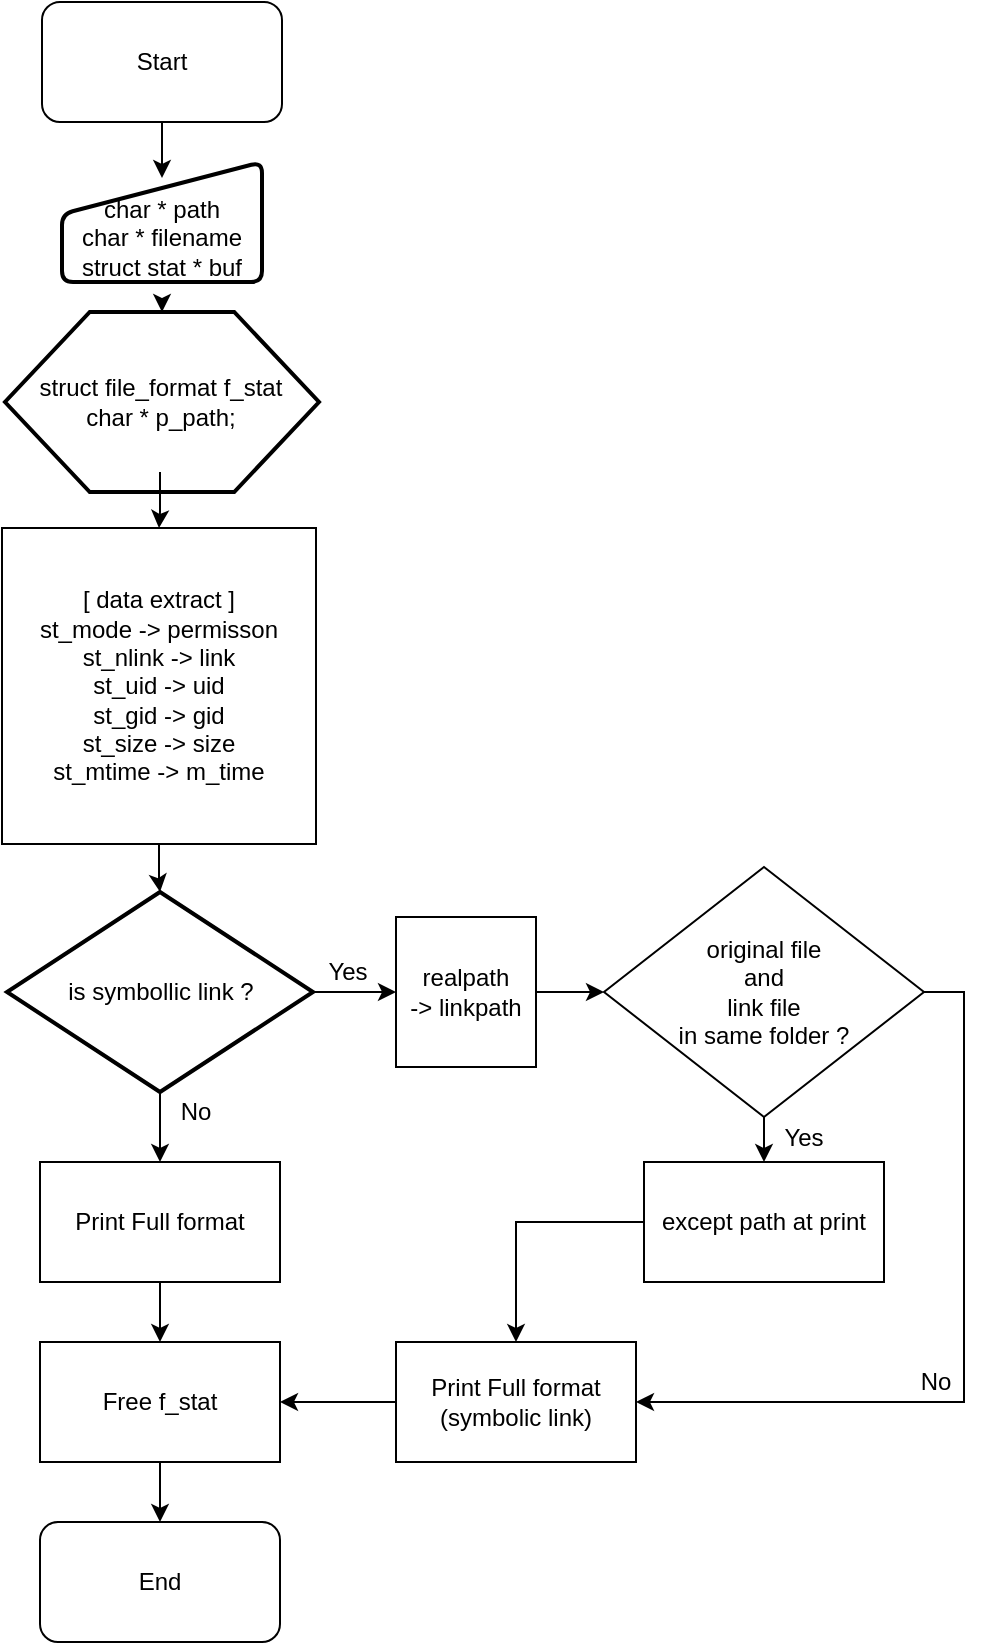<mxfile version="10.6.0" type="device"><diagram id="YwWlDrlRdCsmjmgPk_6a" name="Page-1"><mxGraphModel dx="833" dy="708" grid="1" gridSize="10" guides="1" tooltips="1" connect="1" arrows="1" fold="1" page="1" pageScale="1" pageWidth="827" pageHeight="1169" math="0" shadow="0"><root><mxCell id="0"/><mxCell id="1" parent="0"/><mxCell id="rYHimORlTcIGs56vQXEm-30" value="" style="edgeStyle=orthogonalEdgeStyle;rounded=0;orthogonalLoop=1;jettySize=auto;html=1;" edge="1" parent="1" source="rYHimORlTcIGs56vQXEm-1" target="rYHimORlTcIGs56vQXEm-13"><mxGeometry relative="1" as="geometry"/></mxCell><mxCell id="rYHimORlTcIGs56vQXEm-1" value="Start" style="rounded=1;whiteSpace=wrap;html=1;" vertex="1" parent="1"><mxGeometry x="353" y="20" width="120" height="60" as="geometry"/></mxCell><mxCell id="rYHimORlTcIGs56vQXEm-2" value="" style="verticalLabelPosition=bottom;verticalAlign=top;html=1;strokeWidth=2;shape=manualInput;whiteSpace=wrap;rounded=1;size=26;arcSize=11;" vertex="1" parent="1"><mxGeometry x="363" y="100" width="100" height="60" as="geometry"/></mxCell><mxCell id="rYHimORlTcIGs56vQXEm-3" value="" style="verticalLabelPosition=bottom;verticalAlign=top;html=1;strokeWidth=2;shape=hexagon;perimeter=hexagonPerimeter2;arcSize=6;size=0.27;" vertex="1" parent="1"><mxGeometry x="334.5" y="175" width="157" height="90" as="geometry"/></mxCell><mxCell id="rYHimORlTcIGs56vQXEm-27" value="" style="edgeStyle=orthogonalEdgeStyle;rounded=0;orthogonalLoop=1;jettySize=auto;html=1;" edge="1" parent="1" source="rYHimORlTcIGs56vQXEm-4" target="rYHimORlTcIGs56vQXEm-6"><mxGeometry relative="1" as="geometry"/></mxCell><mxCell id="rYHimORlTcIGs56vQXEm-4" value="[ data extract ]&lt;br&gt;st_mode -&amp;gt; permisson&lt;br&gt;st_nlink -&amp;gt; link&lt;br&gt;st_uid -&amp;gt; uid&lt;br&gt;st_gid -&amp;gt; gid&lt;br&gt;st_size -&amp;gt; size&lt;br&gt;st_mtime -&amp;gt; m_time&lt;br&gt;" style="rounded=0;whiteSpace=wrap;html=1;" vertex="1" parent="1"><mxGeometry x="333" y="283" width="157" height="158" as="geometry"/></mxCell><mxCell id="rYHimORlTcIGs56vQXEm-15" value="" style="edgeStyle=orthogonalEdgeStyle;rounded=0;orthogonalLoop=1;jettySize=auto;html=1;" edge="1" parent="1" source="rYHimORlTcIGs56vQXEm-6" target="rYHimORlTcIGs56vQXEm-10"><mxGeometry relative="1" as="geometry"/></mxCell><mxCell id="rYHimORlTcIGs56vQXEm-31" style="edgeStyle=orthogonalEdgeStyle;rounded=0;orthogonalLoop=1;jettySize=auto;html=1;exitX=1;exitY=0.5;exitDx=0;exitDy=0;exitPerimeter=0;entryX=0;entryY=0.5;entryDx=0;entryDy=0;" edge="1" parent="1" source="rYHimORlTcIGs56vQXEm-6" target="rYHimORlTcIGs56vQXEm-7"><mxGeometry relative="1" as="geometry"/></mxCell><mxCell id="rYHimORlTcIGs56vQXEm-6" value="is symbollic link ?" style="strokeWidth=2;html=1;shape=mxgraph.flowchart.decision;whiteSpace=wrap;" vertex="1" parent="1"><mxGeometry x="335.5" y="465" width="153" height="100" as="geometry"/></mxCell><mxCell id="rYHimORlTcIGs56vQXEm-19" value="" style="edgeStyle=orthogonalEdgeStyle;rounded=0;orthogonalLoop=1;jettySize=auto;html=1;" edge="1" parent="1" source="rYHimORlTcIGs56vQXEm-7" target="rYHimORlTcIGs56vQXEm-8"><mxGeometry relative="1" as="geometry"/></mxCell><mxCell id="rYHimORlTcIGs56vQXEm-7" value="realpath&lt;br&gt;-&amp;gt; linkpath&lt;br&gt;" style="rounded=0;whiteSpace=wrap;html=1;" vertex="1" parent="1"><mxGeometry x="530" y="477.5" width="70" height="75" as="geometry"/></mxCell><mxCell id="rYHimORlTcIGs56vQXEm-23" style="edgeStyle=orthogonalEdgeStyle;rounded=0;orthogonalLoop=1;jettySize=auto;html=1;exitX=1;exitY=0.5;exitDx=0;exitDy=0;entryX=1;entryY=0.5;entryDx=0;entryDy=0;" edge="1" parent="1" source="rYHimORlTcIGs56vQXEm-8" target="rYHimORlTcIGs56vQXEm-9"><mxGeometry relative="1" as="geometry"/></mxCell><mxCell id="rYHimORlTcIGs56vQXEm-25" style="edgeStyle=orthogonalEdgeStyle;rounded=0;orthogonalLoop=1;jettySize=auto;html=1;exitX=0.5;exitY=1;exitDx=0;exitDy=0;entryX=0.5;entryY=0;entryDx=0;entryDy=0;" edge="1" parent="1" source="rYHimORlTcIGs56vQXEm-8" target="rYHimORlTcIGs56vQXEm-24"><mxGeometry relative="1" as="geometry"/></mxCell><mxCell id="rYHimORlTcIGs56vQXEm-8" value="original file&lt;br&gt;and &lt;br&gt;link file&lt;br&gt;in same folder ?&lt;br&gt;" style="rhombus;whiteSpace=wrap;html=1;" vertex="1" parent="1"><mxGeometry x="634" y="452.5" width="160" height="125" as="geometry"/></mxCell><mxCell id="rYHimORlTcIGs56vQXEm-22" value="" style="edgeStyle=orthogonalEdgeStyle;rounded=0;orthogonalLoop=1;jettySize=auto;html=1;" edge="1" parent="1" source="rYHimORlTcIGs56vQXEm-9" target="rYHimORlTcIGs56vQXEm-11"><mxGeometry relative="1" as="geometry"/></mxCell><mxCell id="rYHimORlTcIGs56vQXEm-9" value="Print Full format&lt;br&gt;(symbolic link)&lt;br&gt;" style="rounded=0;whiteSpace=wrap;html=1;" vertex="1" parent="1"><mxGeometry x="530" y="690" width="120" height="60" as="geometry"/></mxCell><mxCell id="rYHimORlTcIGs56vQXEm-16" value="" style="edgeStyle=orthogonalEdgeStyle;rounded=0;orthogonalLoop=1;jettySize=auto;html=1;" edge="1" parent="1" source="rYHimORlTcIGs56vQXEm-10" target="rYHimORlTcIGs56vQXEm-11"><mxGeometry relative="1" as="geometry"/></mxCell><mxCell id="rYHimORlTcIGs56vQXEm-10" value="Print Full format" style="rounded=0;whiteSpace=wrap;html=1;" vertex="1" parent="1"><mxGeometry x="352" y="600" width="120" height="60" as="geometry"/></mxCell><mxCell id="rYHimORlTcIGs56vQXEm-17" value="" style="edgeStyle=orthogonalEdgeStyle;rounded=0;orthogonalLoop=1;jettySize=auto;html=1;" edge="1" parent="1" source="rYHimORlTcIGs56vQXEm-11" target="rYHimORlTcIGs56vQXEm-12"><mxGeometry relative="1" as="geometry"/></mxCell><mxCell id="rYHimORlTcIGs56vQXEm-11" value="Free f_stat" style="rounded=0;whiteSpace=wrap;html=1;" vertex="1" parent="1"><mxGeometry x="352" y="690" width="120" height="60" as="geometry"/></mxCell><mxCell id="rYHimORlTcIGs56vQXEm-12" value="End" style="rounded=1;whiteSpace=wrap;html=1;" vertex="1" parent="1"><mxGeometry x="352" y="780" width="120" height="60" as="geometry"/></mxCell><mxCell id="rYHimORlTcIGs56vQXEm-29" style="edgeStyle=orthogonalEdgeStyle;rounded=0;orthogonalLoop=1;jettySize=auto;html=1;exitX=0.5;exitY=1;exitDx=0;exitDy=0;entryX=0.5;entryY=0;entryDx=0;entryDy=0;" edge="1" parent="1" source="rYHimORlTcIGs56vQXEm-13" target="rYHimORlTcIGs56vQXEm-3"><mxGeometry relative="1" as="geometry"/></mxCell><mxCell id="rYHimORlTcIGs56vQXEm-13" value="char * path&lt;br&gt;char * filename&lt;br&gt;struct stat * buf&lt;br&gt;" style="text;html=1;strokeColor=none;fillColor=none;align=center;verticalAlign=middle;whiteSpace=wrap;rounded=0;" vertex="1" parent="1"><mxGeometry x="338" y="108" width="150" height="60" as="geometry"/></mxCell><mxCell id="rYHimORlTcIGs56vQXEm-28" value="" style="edgeStyle=orthogonalEdgeStyle;rounded=0;orthogonalLoop=1;jettySize=auto;html=1;" edge="1" parent="1" source="rYHimORlTcIGs56vQXEm-14" target="rYHimORlTcIGs56vQXEm-4"><mxGeometry relative="1" as="geometry"/></mxCell><mxCell id="rYHimORlTcIGs56vQXEm-14" value="struct file_format f_stat&lt;br&gt;char * p_path;&lt;br&gt;" style="text;html=1;strokeColor=none;fillColor=none;align=center;verticalAlign=middle;whiteSpace=wrap;rounded=0;" vertex="1" parent="1"><mxGeometry x="338.5" y="185" width="147" height="70" as="geometry"/></mxCell><mxCell id="rYHimORlTcIGs56vQXEm-26" style="edgeStyle=orthogonalEdgeStyle;rounded=0;orthogonalLoop=1;jettySize=auto;html=1;exitX=0;exitY=0.5;exitDx=0;exitDy=0;entryX=0.5;entryY=0;entryDx=0;entryDy=0;" edge="1" parent="1" source="rYHimORlTcIGs56vQXEm-24" target="rYHimORlTcIGs56vQXEm-9"><mxGeometry relative="1" as="geometry"/></mxCell><mxCell id="rYHimORlTcIGs56vQXEm-24" value="except path at print" style="rounded=0;whiteSpace=wrap;html=1;" vertex="1" parent="1"><mxGeometry x="654" y="600" width="120" height="60" as="geometry"/></mxCell><mxCell id="rYHimORlTcIGs56vQXEm-32" value="Yes" style="text;html=1;strokeColor=none;fillColor=none;align=center;verticalAlign=middle;whiteSpace=wrap;rounded=0;" vertex="1" parent="1"><mxGeometry x="714" y="577.5" width="40" height="20" as="geometry"/></mxCell><mxCell id="rYHimORlTcIGs56vQXEm-33" value="No" style="text;html=1;strokeColor=none;fillColor=none;align=center;verticalAlign=middle;whiteSpace=wrap;rounded=0;" vertex="1" parent="1"><mxGeometry x="780" y="700" width="40" height="20" as="geometry"/></mxCell><mxCell id="rYHimORlTcIGs56vQXEm-36" value="Yes" style="text;html=1;strokeColor=none;fillColor=none;align=center;verticalAlign=middle;whiteSpace=wrap;rounded=0;" vertex="1" parent="1"><mxGeometry x="485.5" y="495" width="40" height="20" as="geometry"/></mxCell><mxCell id="rYHimORlTcIGs56vQXEm-37" value="No" style="text;html=1;strokeColor=none;fillColor=none;align=center;verticalAlign=middle;whiteSpace=wrap;rounded=0;" vertex="1" parent="1"><mxGeometry x="410" y="565" width="40" height="20" as="geometry"/></mxCell></root></mxGraphModel></diagram></mxfile>